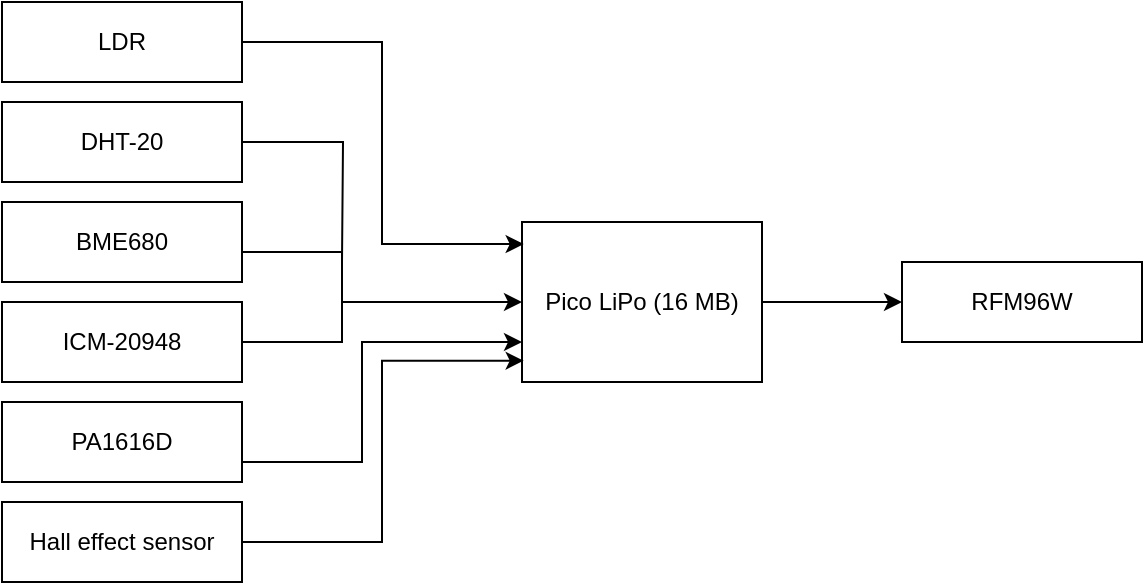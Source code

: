 <mxfile version="24.2.3" type="device">
  <diagram name="Page-1" id="mDcvfqRWCD_RWsklcDgV">
    <mxGraphModel dx="1195" dy="754" grid="1" gridSize="10" guides="1" tooltips="1" connect="1" arrows="1" fold="1" page="1" pageScale="1" pageWidth="827" pageHeight="1169" math="0" shadow="0">
      <root>
        <mxCell id="0" />
        <mxCell id="1" parent="0" />
        <mxCell id="oqyHpC2KA7pmk75Y3YqM-20" value="" style="edgeStyle=orthogonalEdgeStyle;rounded=0;orthogonalLoop=1;jettySize=auto;html=1;" edge="1" parent="1" source="oqyHpC2KA7pmk75Y3YqM-1" target="oqyHpC2KA7pmk75Y3YqM-3">
          <mxGeometry relative="1" as="geometry" />
        </mxCell>
        <mxCell id="oqyHpC2KA7pmk75Y3YqM-1" value="Pico LiPo (16 MB)" style="rounded=0;whiteSpace=wrap;html=1;" vertex="1" parent="1">
          <mxGeometry x="340" y="420" width="120" height="80" as="geometry" />
        </mxCell>
        <mxCell id="oqyHpC2KA7pmk75Y3YqM-2" value="LDR" style="rounded=0;whiteSpace=wrap;html=1;" vertex="1" parent="1">
          <mxGeometry x="80" y="310" width="120" height="40" as="geometry" />
        </mxCell>
        <mxCell id="oqyHpC2KA7pmk75Y3YqM-3" value="RFM96W" style="rounded=0;whiteSpace=wrap;html=1;" vertex="1" parent="1">
          <mxGeometry x="530" y="440" width="120" height="40" as="geometry" />
        </mxCell>
        <mxCell id="oqyHpC2KA7pmk75Y3YqM-19" style="edgeStyle=orthogonalEdgeStyle;rounded=0;orthogonalLoop=1;jettySize=auto;html=1;endArrow=none;endFill=0;" edge="1" parent="1" source="oqyHpC2KA7pmk75Y3YqM-4">
          <mxGeometry relative="1" as="geometry">
            <mxPoint x="250" y="440" as="targetPoint" />
          </mxGeometry>
        </mxCell>
        <mxCell id="oqyHpC2KA7pmk75Y3YqM-4" value="DHT-20" style="rounded=0;whiteSpace=wrap;html=1;" vertex="1" parent="1">
          <mxGeometry x="80" y="360" width="120" height="40" as="geometry" />
        </mxCell>
        <mxCell id="oqyHpC2KA7pmk75Y3YqM-18" style="edgeStyle=orthogonalEdgeStyle;rounded=0;orthogonalLoop=1;jettySize=auto;html=1;endArrow=none;endFill=0;" edge="1" parent="1" source="oqyHpC2KA7pmk75Y3YqM-5">
          <mxGeometry relative="1" as="geometry">
            <mxPoint x="250" y="460" as="targetPoint" />
            <Array as="points">
              <mxPoint x="250" y="435" />
              <mxPoint x="250" y="460" />
            </Array>
          </mxGeometry>
        </mxCell>
        <mxCell id="oqyHpC2KA7pmk75Y3YqM-5" value="BME&lt;span style=&quot;background-color: initial;&quot;&gt;680&lt;/span&gt;" style="rounded=0;whiteSpace=wrap;html=1;" vertex="1" parent="1">
          <mxGeometry x="80" y="410" width="120" height="40" as="geometry" />
        </mxCell>
        <mxCell id="oqyHpC2KA7pmk75Y3YqM-17" style="edgeStyle=orthogonalEdgeStyle;rounded=0;orthogonalLoop=1;jettySize=auto;html=1;entryX=0;entryY=0.75;entryDx=0;entryDy=0;" edge="1" parent="1" source="oqyHpC2KA7pmk75Y3YqM-6" target="oqyHpC2KA7pmk75Y3YqM-1">
          <mxGeometry relative="1" as="geometry">
            <Array as="points">
              <mxPoint x="260" y="540" />
              <mxPoint x="260" y="480" />
            </Array>
          </mxGeometry>
        </mxCell>
        <mxCell id="oqyHpC2KA7pmk75Y3YqM-6" value="PA1616D" style="rounded=0;whiteSpace=wrap;html=1;" vertex="1" parent="1">
          <mxGeometry x="80" y="510" width="120" height="40" as="geometry" />
        </mxCell>
        <mxCell id="oqyHpC2KA7pmk75Y3YqM-8" value="Hall effect sensor" style="rounded=0;whiteSpace=wrap;html=1;" vertex="1" parent="1">
          <mxGeometry x="80" y="560" width="120" height="40" as="geometry" />
        </mxCell>
        <mxCell id="oqyHpC2KA7pmk75Y3YqM-14" style="edgeStyle=orthogonalEdgeStyle;rounded=0;orthogonalLoop=1;jettySize=auto;html=1;entryX=0.007;entryY=0.867;entryDx=0;entryDy=0;entryPerimeter=0;" edge="1" parent="1" source="oqyHpC2KA7pmk75Y3YqM-8" target="oqyHpC2KA7pmk75Y3YqM-1">
          <mxGeometry relative="1" as="geometry" />
        </mxCell>
        <mxCell id="oqyHpC2KA7pmk75Y3YqM-15" style="edgeStyle=orthogonalEdgeStyle;rounded=0;orthogonalLoop=1;jettySize=auto;html=1;entryX=0.007;entryY=0.138;entryDx=0;entryDy=0;entryPerimeter=0;" edge="1" parent="1" source="oqyHpC2KA7pmk75Y3YqM-2" target="oqyHpC2KA7pmk75Y3YqM-1">
          <mxGeometry relative="1" as="geometry" />
        </mxCell>
        <mxCell id="oqyHpC2KA7pmk75Y3YqM-22" style="edgeStyle=orthogonalEdgeStyle;rounded=0;orthogonalLoop=1;jettySize=auto;html=1;entryX=0;entryY=0.5;entryDx=0;entryDy=0;" edge="1" parent="1" source="oqyHpC2KA7pmk75Y3YqM-21" target="oqyHpC2KA7pmk75Y3YqM-1">
          <mxGeometry relative="1" as="geometry">
            <Array as="points">
              <mxPoint x="250" y="480" />
              <mxPoint x="250" y="460" />
            </Array>
          </mxGeometry>
        </mxCell>
        <mxCell id="oqyHpC2KA7pmk75Y3YqM-21" value="ICM-20948" style="rounded=0;whiteSpace=wrap;html=1;" vertex="1" parent="1">
          <mxGeometry x="80" y="460" width="120" height="40" as="geometry" />
        </mxCell>
      </root>
    </mxGraphModel>
  </diagram>
</mxfile>

